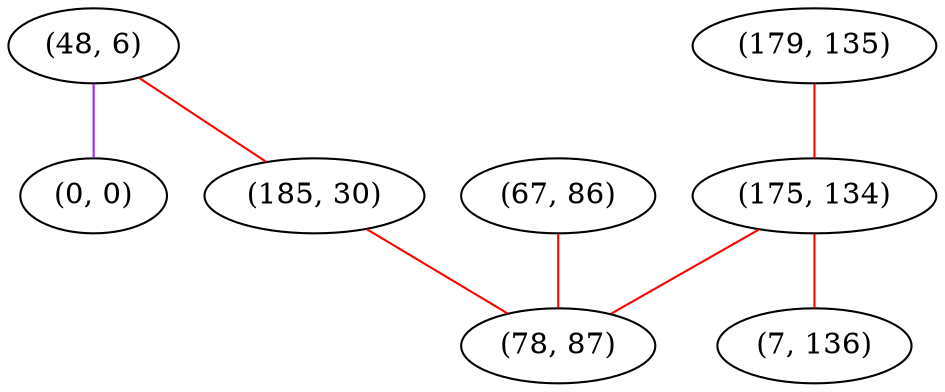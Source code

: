 graph "" {
"(48, 6)";
"(0, 0)";
"(185, 30)";
"(67, 86)";
"(179, 135)";
"(175, 134)";
"(7, 136)";
"(78, 87)";
"(48, 6)" -- "(0, 0)"  [color=purple, key=0, weight=4];
"(48, 6)" -- "(185, 30)"  [color=red, key=0, weight=1];
"(185, 30)" -- "(78, 87)"  [color=red, key=0, weight=1];
"(67, 86)" -- "(78, 87)"  [color=red, key=0, weight=1];
"(179, 135)" -- "(175, 134)"  [color=red, key=0, weight=1];
"(175, 134)" -- "(78, 87)"  [color=red, key=0, weight=1];
"(175, 134)" -- "(7, 136)"  [color=red, key=0, weight=1];
}
